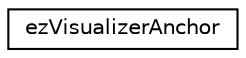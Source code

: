 digraph "Graphical Class Hierarchy"
{
 // LATEX_PDF_SIZE
  edge [fontname="Helvetica",fontsize="10",labelfontname="Helvetica",labelfontsize="10"];
  node [fontname="Helvetica",fontsize="10",shape=record];
  rankdir="LR";
  Node0 [label="ezVisualizerAnchor",height=0.2,width=0.4,color="black", fillcolor="white", style="filled",URL="$d6/d95/structez_visualizer_anchor.htm",tooltip=" "];
}
